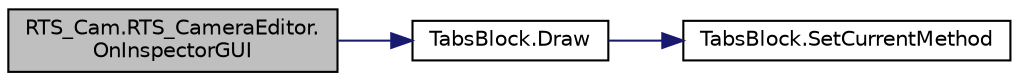 digraph "RTS_Cam.RTS_CameraEditor.OnInspectorGUI"
{
 // LATEX_PDF_SIZE
  edge [fontname="Helvetica",fontsize="10",labelfontname="Helvetica",labelfontsize="10"];
  node [fontname="Helvetica",fontsize="10",shape=record];
  rankdir="LR";
  Node1 [label="RTS_Cam.RTS_CameraEditor.\lOnInspectorGUI",height=0.2,width=0.4,color="black", fillcolor="grey75", style="filled", fontcolor="black",tooltip=" "];
  Node1 -> Node2 [color="midnightblue",fontsize="10",style="solid",fontname="Helvetica"];
  Node2 [label="TabsBlock.Draw",height=0.2,width=0.4,color="black", fillcolor="white", style="filled",URL="$class_tabs_block.html#ace96b271c6b50b2d66fb6ad368f1f019",tooltip=" "];
  Node2 -> Node3 [color="midnightblue",fontsize="10",style="solid",fontname="Helvetica"];
  Node3 [label="TabsBlock.SetCurrentMethod",height=0.2,width=0.4,color="black", fillcolor="white", style="filled",URL="$class_tabs_block.html#a82042608488df90b05cc4ff7b58082b5",tooltip=" "];
}
